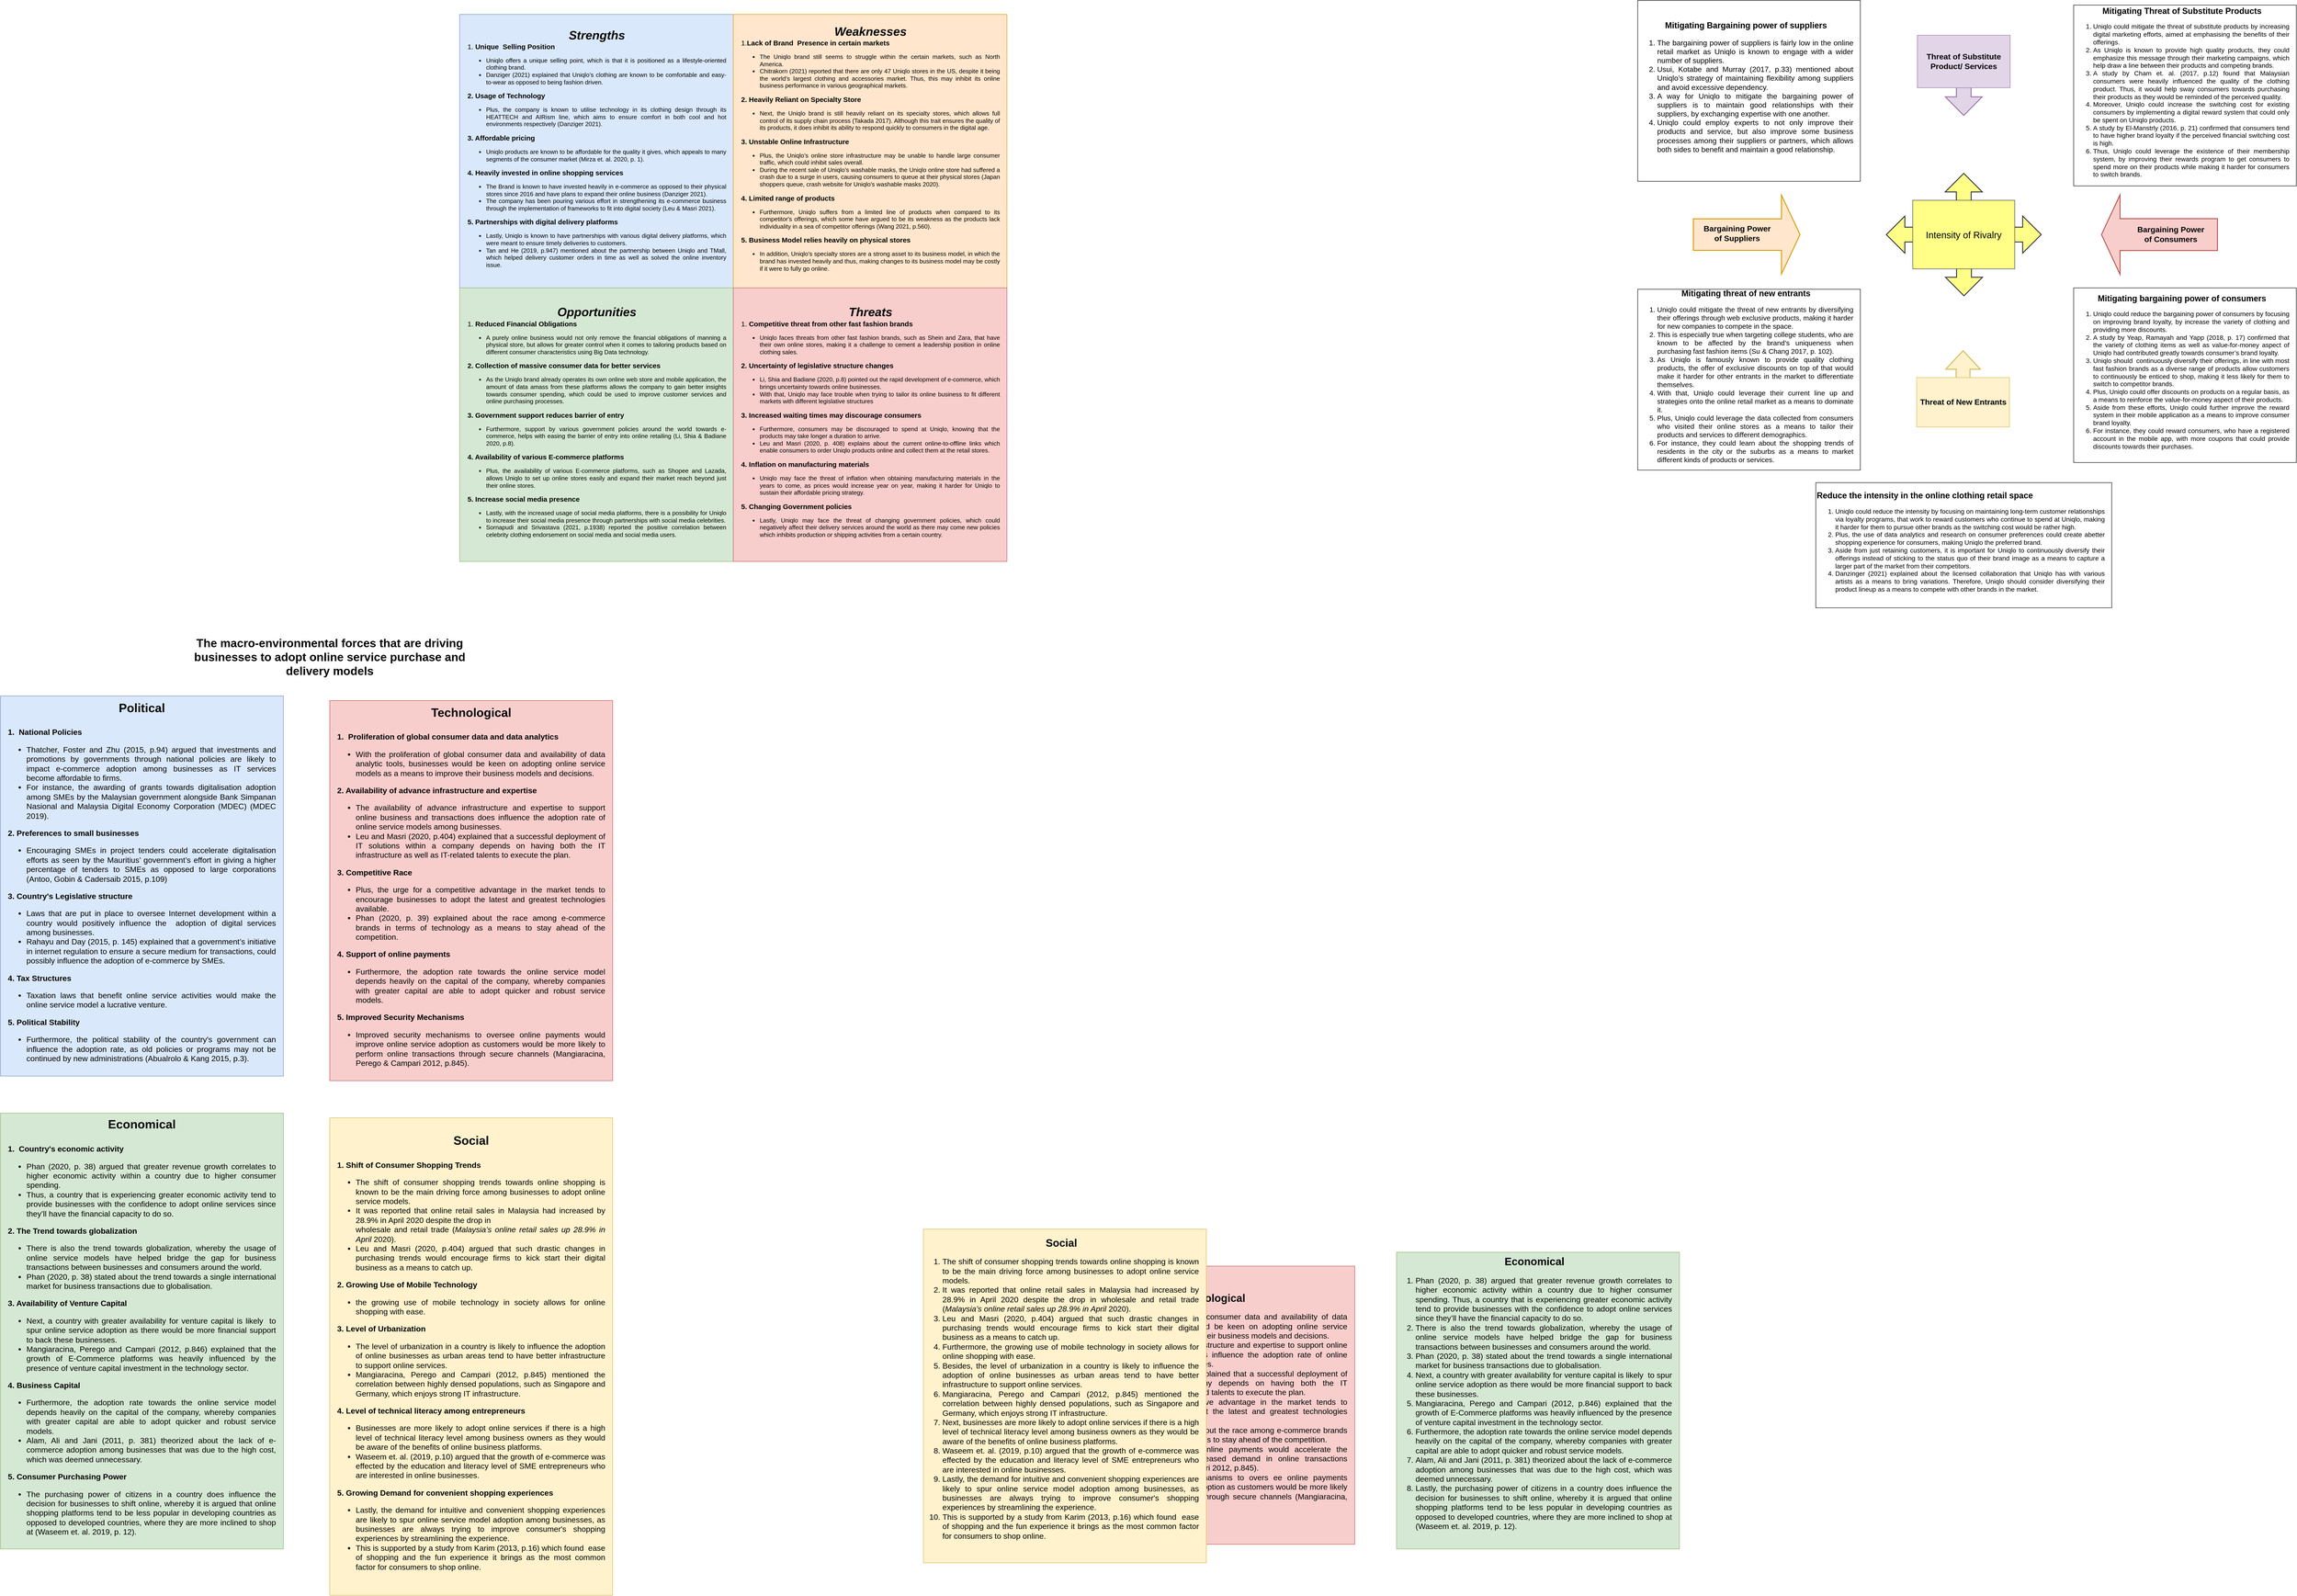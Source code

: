 <mxfile version="15.4.3" type="github">
  <diagram id="UJVtRwwvK5uKVyhLd9jK" name="Page-1">
    <mxGraphModel dx="6718" dy="2596" grid="1" gridSize="10" guides="1" tooltips="1" connect="1" arrows="1" fold="1" page="1" pageScale="1" pageWidth="1169" pageHeight="827" math="0" shadow="0">
      <root>
        <mxCell id="0" />
        <mxCell id="1" parent="0" />
        <mxCell id="DPGvxR9k1o3TNHnTCT3K-7" value="&lt;font style=&quot;font-size: 25px&quot;&gt;&lt;b&gt;&lt;font style=&quot;font-size: 25px&quot;&gt;The macro-environmental forces that are driving businesses to adopt online service purchase and delivery models&lt;/font&gt;&lt;/b&gt;&lt;/font&gt;" style="text;html=1;strokeColor=none;fillColor=none;align=center;verticalAlign=middle;whiteSpace=wrap;rounded=0;" parent="1" vertex="1">
          <mxGeometry x="-1910" y="1730" width="620" height="150" as="geometry" />
        </mxCell>
        <mxCell id="IZx-ZiuW3YyfbtK3Tfff-4" value="&lt;div style=&quot;font-size: 23px&quot; align=&quot;center&quot;&gt;&lt;font style=&quot;font-size: 23px&quot;&gt;&lt;b&gt;&lt;font style=&quot;font-size: 23px&quot;&gt;Technological&lt;/font&gt;&lt;/b&gt;&lt;br&gt;&lt;/font&gt;&lt;/div&gt;&lt;div style=&quot;font-size: 17px&quot; align=&quot;justify&quot;&gt;&lt;ol&gt;&lt;li&gt;With the proliferation of global consumer data and availability of data analytic tools, businesses would be keen on adopting online service models as a means to improve their business models and decisions. &lt;/li&gt;&lt;li&gt;The availability of advance infrastructure and expertise to support online business and transactions does influence the adoption rate of online service models among businesses. &lt;/li&gt;&lt;li&gt;Leu and Masri (2020, p.404) explained that a successful deployment of IT solutions within a company depends on having both the IT infrastructure as well as IT-related talents to execute the plan.&lt;/li&gt;&lt;li&gt;Plus, the urge for a competitive advantage in the market tends to encourage businesses to adopt the latest and greatest technologies available. &lt;/li&gt;&lt;li&gt;Phan (2020, p. 39) explained about the race among e-commerce brands in terms of technology as a means to stay ahead of the competition.&lt;/li&gt;&lt;li&gt;Furthermore, the support of online payments would accelerate the adoption rate due to an increased demand in online transactions (Mangiaracina, Perego &amp;amp; Campari 2012, p.845).&lt;/li&gt;&lt;li&gt;Moreover, better security mechanisms to overs ee online payments would improve online service adoption as customers would be more likely to perform online transactions through secure channels (Mangiaracina, Perego &amp;amp; Campari 2012, p.845).&lt;br&gt;&lt;/li&gt;&lt;/ol&gt;&lt;/div&gt;" style="rounded=0;whiteSpace=wrap;html=1;align=center;fillColor=#f8cecc;strokeColor=#b85450;spacingRight=15;" parent="1" vertex="1">
          <mxGeometry y="3120" width="610" height="600" as="geometry" />
        </mxCell>
        <mxCell id="IZx-ZiuW3YyfbtK3Tfff-5" value="&lt;div align=&quot;center&quot;&gt;&lt;b style=&quot;font-size: 23px&quot;&gt;&lt;font style=&quot;font-size: 23px&quot;&gt;Economical&lt;br&gt;&lt;/font&gt;&lt;/b&gt;&lt;/div&gt;&lt;div style=&quot;font-size: 17px&quot; align=&quot;justify&quot;&gt;&lt;ol&gt;&lt;li&gt;&lt;font style=&quot;font-size: 17px&quot;&gt;&lt;span&gt;Phan (2020, p. 38) argued that greater revenue growth correlates to higher economic activity within a country due to higher consumer spending. Thus, a country that is experiencing greater economic activity tend to provide businesses with the confidence to adopt online services since they’ll have the financial capacity to do so.&amp;nbsp; &lt;br&gt;&lt;/span&gt;&lt;/font&gt;&lt;/li&gt;&lt;li&gt;&lt;font style=&quot;font-size: 17px&quot;&gt;&lt;span&gt;There is also the trend towards globalization, whereby the usage of online service models have helped bridge the gap for business transactions between businesses and consumers around the world.&amp;nbsp;&lt;/span&gt;&lt;/font&gt;&lt;/li&gt;&lt;li&gt;&lt;font style=&quot;font-size: 17px&quot;&gt;&lt;span&gt;&lt;font style=&quot;font-size: 17px&quot;&gt;Phan (2020, p. 38) stated about the trend towards a single international market for business transactions due to globalisation.&amp;nbsp;&lt;/font&gt;&lt;/span&gt;&lt;/font&gt;&lt;/li&gt;&lt;li&gt;&lt;font style=&quot;font-size: 17px&quot;&gt;&lt;span&gt;&lt;font style=&quot;font-size: 17px&quot;&gt;Next, a country with greater availability for venture capital is likely&amp;nbsp; to spur online service adoption as there would be more financial support to back these businesses. &lt;br&gt;&lt;/font&gt;&lt;/span&gt;&lt;/font&gt;&lt;/li&gt;&lt;li&gt;&lt;font style=&quot;font-size: 17px&quot;&gt;&lt;span&gt;&lt;font style=&quot;font-size: 17px&quot;&gt;Mangiaracina, Perego and Campari (2012, p.846) explained that the growth of E-Commerce platforms was heavily influenced by the presence of venture capital investment in the technology sector.&lt;/font&gt;&lt;/span&gt;&lt;/font&gt;&lt;/li&gt;&lt;li&gt;&lt;font style=&quot;font-size: 17px&quot;&gt;&lt;span&gt;&lt;font style=&quot;font-size: 17px&quot;&gt;Furthermore, the adoption rate towards the online service model depends heavily on the capital of the company, whereby companies with greater capital are able to adopt quicker and robust service models.&lt;/font&gt;&lt;/span&gt;&lt;/font&gt;&lt;/li&gt;&lt;li&gt;&lt;font style=&quot;font-size: 17px&quot;&gt;&lt;span&gt;&lt;font style=&quot;font-size: 17px&quot;&gt;Alam, Ali and Jani (2011, p. 381) theorized about the lack of e-commerce adoption among businesses that was due to the high cost, which was deemed unnecessary.&lt;/font&gt;&lt;/span&gt;&lt;/font&gt;&lt;/li&gt;&lt;li&gt;&lt;font style=&quot;font-size: 17px&quot;&gt;&lt;span&gt;&lt;font style=&quot;font-size: 17px&quot;&gt;Lastly, the purchasing power of citizens in a country does influence the decision for businesses to shift online, whereby it is argued that online shopping platforms tend to be less popular in developing countries as opposed to developed countries, where they are more inclined to shop at (Waseem et. al. 2019, p. 12).&lt;br&gt;&lt;/font&gt;&lt;/span&gt;&lt;/font&gt;&lt;/li&gt;&lt;/ol&gt;&lt;/div&gt;&lt;div align=&quot;justify&quot;&gt;&lt;br&gt;&lt;/div&gt;" style="rounded=0;whiteSpace=wrap;html=1;align=center;fillColor=#d5e8d4;strokeColor=#82b366;spacingRight=15;" parent="1" vertex="1">
          <mxGeometry x="700" y="3090" width="610" height="640" as="geometry" />
        </mxCell>
        <mxCell id="IZx-ZiuW3YyfbtK3Tfff-7" value="&lt;div align=&quot;center&quot;&gt;&lt;b style=&quot;font-size: 23px&quot;&gt;&lt;font style=&quot;font-size: 23px&quot;&gt;Social &lt;br&gt;&lt;/font&gt;&lt;/b&gt;&lt;/div&gt;&lt;div style=&quot;font-size: 17px&quot; align=&quot;justify&quot;&gt;&lt;ol&gt;&lt;li&gt;The shift of consumer shopping trends towards online shopping is known to be the main driving force among businesses to adopt online service models. &lt;/li&gt;&lt;li&gt;It was reported that online retail sales in Malaysia had increased by 28.9% in April 2020 despite the drop in wholesale and retail trade (&lt;i&gt;Malaysia’s online retail sales up 28.9% in April&lt;/i&gt; 2020). &lt;/li&gt;&lt;li&gt;Leu and Masri (2020, p.404) argued that such drastic changes in purchasing trends would encourage firms to kick start their digital business as a means to catch up. &lt;/li&gt;&lt;li&gt;Furthermore, the growing use of mobile technology in society allows for online shopping with ease.&lt;/li&gt;&lt;li&gt;Besides, the level of urbanization in a country is likely to influence the adoption of online businesses as urban areas tend to have better infrastructure to support online services.&lt;/li&gt;&lt;li&gt;Mangiaracina, Perego and Campari (2012, p.845) mentioned the correlation between highly densed populations, such as Singapore and Germany, which enjoys strong IT infrastructure.&lt;/li&gt;&lt;li&gt;Next, businesses are more likely to adopt online services if there is a high level of technical literacy level among business owners as they would be aware of the benefits of online business platforms.&lt;/li&gt;&lt;li&gt;Waseem et. al. (2019, p.10) argued that the growth of e-commerce was effected by the education and literacy level of SME entrepreneurs who are interested in online businesses.&lt;/li&gt;&lt;li&gt;Lastly, the demand for intuitive and convenient shopping experiences are likely to spur online service model adoption among businesses, as businesses are always trying to improve consumer&#39;s shopping experiences by streamlining the experience.&lt;/li&gt;&lt;li&gt;This is supported by a study from Karim (2013, p.16) which found&amp;nbsp; ease of shopping and the fun experience it brings as the most common factor for consumers to shop online.&lt;br&gt;&lt;/li&gt;&lt;/ol&gt;&lt;/div&gt;&lt;div align=&quot;justify&quot;&gt;&lt;br&gt;&lt;/div&gt;" style="rounded=0;whiteSpace=wrap;html=1;align=center;fillColor=#fff2cc;strokeColor=#d6b656;verticalAlign=middle;spacingRight=15;" parent="1" vertex="1">
          <mxGeometry x="-320" y="3040" width="610" height="720" as="geometry" />
        </mxCell>
        <mxCell id="IZx-ZiuW3YyfbtK3Tfff-57" value="&lt;div align=&quot;center&quot;&gt;&lt;font style=&quot;font-size: 12px&quot;&gt;&lt;b style=&quot;font-size: 18px&quot;&gt;&lt;font style=&quot;font-size: 18px&quot;&gt;Mitigating threat of new entrants&lt;br&gt;&lt;/font&gt;&lt;/b&gt;&lt;/font&gt;&lt;/div&gt;&lt;div style=&quot;font-size: 15px&quot; align=&quot;justify&quot;&gt;&lt;ol&gt;&lt;li&gt;&lt;font style=&quot;font-size: 15px&quot;&gt;&lt;span&gt;Uniqlo could mitigate the threat of new entrants by diversifying their offerings through web exclusive products, making it harder for new companies to compete in the space. &lt;br&gt;&lt;/span&gt;&lt;/font&gt;&lt;/li&gt;&lt;li&gt;&lt;font style=&quot;font-size: 15px&quot;&gt;&lt;span&gt;This is especially true when targeting college students, who are known to be affected by the brand’s uniqueness when purchasing fast fashion items (Su &amp;amp; Chang 2017, p. 102). &lt;br&gt;&lt;/span&gt;&lt;/font&gt;&lt;/li&gt;&lt;li&gt;&lt;font style=&quot;font-size: 15px&quot;&gt;&lt;span&gt;As Uniqlo is famously known to provide quality clothing products, the offer of exclusive discounts on top of that would make it harder for other entrants in the market to differentiate themselves. &lt;br&gt;&lt;/span&gt;&lt;/font&gt;&lt;/li&gt;&lt;li&gt;&lt;font style=&quot;font-size: 15px&quot;&gt;&lt;span&gt;With that, Uniqlo could leverage their current line up and strategies onto the online retail market as a means to dominate it. &lt;br&gt;&lt;/span&gt;&lt;/font&gt;&lt;/li&gt;&lt;li&gt;&lt;font style=&quot;font-size: 15px&quot;&gt;&lt;span&gt;Plus, Uniqlo could leverage the data collected from consumers who visited their online stores as a means to tailor their products and services to different demographics. &lt;br&gt;&lt;/span&gt;&lt;/font&gt;&lt;/li&gt;&lt;li&gt;&lt;font style=&quot;font-size: 15px&quot;&gt;&lt;span&gt;For instance, they could learn about the shopping trends of residents in the city or the suburbs as a means to market different kinds of products or services. &lt;br&gt;&lt;/span&gt;&lt;/font&gt;&lt;/li&gt;&lt;/ol&gt;&lt;/div&gt;" style="rounded=0;whiteSpace=wrap;html=1;align=left;spacingRight=15;" parent="1" vertex="1">
          <mxGeometry x="1220" y="1012.94" width="480" height="390" as="geometry" />
        </mxCell>
        <mxCell id="IZx-ZiuW3YyfbtK3Tfff-60" value="&lt;div&gt;&lt;div style=&quot;font-size: 18px&quot; align=&quot;center&quot;&gt;&lt;font style=&quot;font-size: 18px&quot;&gt;&lt;b&gt;&lt;font style=&quot;font-size: 18px&quot;&gt;Mitigating Bargaining power of suppliers&lt;/font&gt;&lt;/b&gt;&lt;br&gt;&lt;/font&gt;&lt;/div&gt;&lt;div style=&quot;font-size: 16px&quot; align=&quot;justify&quot;&gt;&lt;ol&gt;&lt;li&gt;&lt;font style=&quot;font-size: 16px&quot;&gt;The bargaining power of suppliers is fairly low in the online retail market as Uniqlo is known to engage with a wider number of suppliers. &lt;/font&gt;&lt;/li&gt;&lt;li&gt;&lt;font style=&quot;font-size: 16px&quot;&gt;Usui, Kotabe and Murray (2017, p.33) mentioned about Uniqlo’s strategy of maintaining flexibility among suppliers and avoid excessive dependency. &lt;/font&gt;&lt;/li&gt;&lt;li&gt;&lt;font style=&quot;font-size: 16px&quot;&gt;A way for Uniqlo to mitigate the bargaining power of suppliers is to maintain good relationships with their suppliers, by exchanging expertise with one another. &lt;/font&gt;&lt;/li&gt;&lt;li&gt;&lt;font style=&quot;font-size: 16px&quot;&gt;Uniqlo could employ experts to not only improve their products and service, but also improve some business processes among their suppliers or partners, which allows both sides to benefit and maintain a good relationship.&lt;/font&gt;&lt;/li&gt;&lt;/ol&gt;&lt;/div&gt;&lt;/div&gt;" style="rounded=0;whiteSpace=wrap;html=1;align=left;spacingRight=15;" parent="1" vertex="1">
          <mxGeometry x="1220" y="390" width="480" height="390" as="geometry" />
        </mxCell>
        <mxCell id="IZx-ZiuW3YyfbtK3Tfff-62" value="&lt;div align=&quot;center&quot;&gt;&lt;font style=&quot;font-size: 12px&quot; size=&quot;1&quot;&gt;&lt;b style=&quot;font-size: 18px&quot;&gt;Mitigating Threat of Substitute Products&lt;/b&gt;&lt;/font&gt;&lt;/div&gt;&lt;div style=&quot;font-size: 14px&quot; align=&quot;justify&quot;&gt;&lt;ol&gt;&lt;li&gt;&lt;font style=&quot;font-size: 14px&quot;&gt;Uniqlo could mitigate the threat of substitute products by increasing digital marketing efforts, aimed at emphasising the benefits of their offerings. &lt;br&gt;&lt;/font&gt;&lt;/li&gt;&lt;li&gt;&lt;font style=&quot;font-size: 14px&quot;&gt;As Uniqlo is known to provide high quality products, they could emphasize this message through their marketing campaigns, which help draw a line between their products and competing brands. &lt;br&gt;&lt;/font&gt;&lt;/li&gt;&lt;li&gt;&lt;font style=&quot;font-size: 14px&quot;&gt;A study by Cham et. al. (2017, p.12) found that Malaysian consumers were heavily influenced the quality of the clothing product. Thus, it would help sway consumers towards purchasing their products as they would be reminded of the perceived quality. &lt;br&gt;&lt;/font&gt;&lt;/li&gt;&lt;li&gt;&lt;font style=&quot;font-size: 14px&quot;&gt;Moreover, Uniqlo could increase the switching cost for existing consumers by implementing a digital reward system that could only be spent on Uniqlo products. &lt;br&gt;&lt;/font&gt;&lt;/li&gt;&lt;li&gt;&lt;font style=&quot;font-size: 14px&quot;&gt;A study by El-Manstrly (2016, p. 21) confirmed that consumers tend to have higher brand loyalty if the perceived financial switching cost is high. &lt;br&gt;&lt;/font&gt;&lt;/li&gt;&lt;li&gt;&lt;font style=&quot;font-size: 14px&quot;&gt;Thus, Uniqlo could leverage the existence of their membership system, by improving their rewards program to get consumers to spend more on their products while making it harder for consumers to switch brands.&lt;/font&gt;&lt;/li&gt;&lt;/ol&gt;&lt;/div&gt;" style="rounded=0;whiteSpace=wrap;html=1;align=left;spacingRight=15;" parent="1" vertex="1">
          <mxGeometry x="2160" y="400" width="480" height="390" as="geometry" />
        </mxCell>
        <mxCell id="IZx-ZiuW3YyfbtK3Tfff-64" value="&lt;div align=&quot;center&quot;&gt;&lt;font style=&quot;font-size: 12px&quot; size=&quot;1&quot;&gt;&lt;b&gt;&lt;font style=&quot;font-size: 18px&quot;&gt;Mitigating bargaining power of consumers&lt;/font&gt;&lt;font style=&quot;font-size: 12px&quot;&gt;&lt;br&gt;&lt;/font&gt;&lt;/b&gt;&lt;b&gt;&lt;/b&gt;&lt;/font&gt;&lt;font style=&quot;font-size: 12px&quot;&gt;&lt;/font&gt;&lt;/div&gt;&lt;div align=&quot;left&quot;&gt;&lt;div style=&quot;font-size: 14px&quot; align=&quot;justify&quot;&gt;&lt;ol&gt;&lt;li&gt;&lt;font style=&quot;font-size: 14px&quot;&gt;Uniqlo could reduce the bargaining power of consumers by focusing on improving brand loyalty, by increase the variety of clothing and providing more discounts. &lt;br&gt;&lt;/font&gt;&lt;/li&gt;&lt;li&gt;&lt;font style=&quot;font-size: 14px&quot;&gt;A study by Yeap, Ramayah and Yapp (2018, p. 17) confirmed that the variety of clothing items as well as value-for-money aspect of Uniqlo had contributed greatly towards consumer’s brand loyalty.&lt;br&gt;&lt;/font&gt;&lt;/li&gt;&lt;li&gt;&lt;font style=&quot;font-size: 14px&quot;&gt;Uniqlo should&amp;nbsp; continuously diversify their offerings, in line with most fast fashion brands as a diverse range of products allow customers to continuously be enticed to shop, making it less likely for them to switch to competitor brands. &lt;br&gt;&lt;/font&gt;&lt;/li&gt;&lt;li&gt;&lt;font style=&quot;font-size: 14px&quot;&gt;Plus, Uniqlo could offer discounts on products on a regular basis, as a means to reinforce the value-for-money aspect of their products. &lt;br&gt;&lt;/font&gt;&lt;/li&gt;&lt;li&gt;&lt;font style=&quot;font-size: 14px&quot;&gt;Aside from these efforts, Uniqlo could further improve the reward system in their mobile application as a means to improve consumer brand loyalty. &lt;br&gt;&lt;/font&gt;&lt;/li&gt;&lt;li&gt;&lt;font style=&quot;font-size: 14px&quot;&gt;For instance, they could reward consumers, who have a registered account in the mobile app, with more coupons that could provide discounts towards their purchases.&lt;/font&gt;&lt;/li&gt;&lt;/ol&gt;&lt;/div&gt;&lt;/div&gt;" style="rounded=0;whiteSpace=wrap;html=1;align=left;spacingRight=15;" parent="1" vertex="1">
          <mxGeometry x="2160" y="1010" width="480" height="376.69" as="geometry" />
        </mxCell>
        <mxCell id="IZx-ZiuW3YyfbtK3Tfff-70" value="" style="group" parent="1" vertex="1" connectable="0">
          <mxGeometry x="1823" y="465" width="200" height="170" as="geometry" />
        </mxCell>
        <mxCell id="IZx-ZiuW3YyfbtK3Tfff-39" value="" style="verticalLabelPosition=bottom;verticalAlign=top;html=1;strokeWidth=2;shape=mxgraph.arrows2.arrow;dy=0.6;dx=40;notch=0;rotation=90;fillColor=#e1d5e7;strokeColor=#9673a6;" parent="IZx-ZiuW3YyfbtK3Tfff-70" vertex="1">
          <mxGeometry x="68.75" y="102" width="62.5" height="79.333" as="geometry" />
        </mxCell>
        <mxCell id="IZx-ZiuW3YyfbtK3Tfff-40" value="&lt;b&gt;&lt;font style=&quot;font-size: 17px&quot;&gt;Threat of Substitute Product/ Services&lt;/font&gt;&lt;/b&gt;" style="rounded=0;whiteSpace=wrap;html=1;fillColor=#e1d5e7;strokeColor=#9673a6;" parent="IZx-ZiuW3YyfbtK3Tfff-70" vertex="1">
          <mxGeometry width="200" height="113.333" as="geometry" />
        </mxCell>
        <mxCell id="IZx-ZiuW3YyfbtK3Tfff-71" value="" style="group;rotation=-180;" parent="1" vertex="1" connectable="0">
          <mxGeometry x="1811.5" y="1130" width="223" height="180" as="geometry" />
        </mxCell>
        <mxCell id="h1P-b4SptlQCspGK-LaU-5" value="" style="group" parent="IZx-ZiuW3YyfbtK3Tfff-71" vertex="1" connectable="0">
          <mxGeometry x="10" y="20" width="200" height="160" as="geometry" />
        </mxCell>
        <mxCell id="IZx-ZiuW3YyfbtK3Tfff-72" value="" style="verticalLabelPosition=bottom;verticalAlign=top;html=1;strokeWidth=2;shape=mxgraph.arrows2.arrow;dy=0.6;dx=40;notch=0;rotation=-90;fillColor=#fff2cc;strokeColor=#d6b656;" parent="h1P-b4SptlQCspGK-LaU-5" vertex="1">
          <mxGeometry x="68.75" y="-10.667" width="62.5" height="74.667" as="geometry" />
        </mxCell>
        <mxCell id="IZx-ZiuW3YyfbtK3Tfff-73" value="&lt;b&gt;&lt;font style=&quot;font-size: 17px&quot;&gt;Threat of New Entrants&lt;/font&gt;&lt;/b&gt;" style="rounded=0;whiteSpace=wrap;html=1;rotation=0;fillColor=#fff2cc;strokeColor=#d6b656;" parent="h1P-b4SptlQCspGK-LaU-5" vertex="1">
          <mxGeometry y="53.333" width="200" height="106.667" as="geometry" />
        </mxCell>
        <mxCell id="IZx-ZiuW3YyfbtK3Tfff-77" value="" style="group" parent="1" vertex="1" connectable="0">
          <mxGeometry x="1756" y="763" width="334" height="264" as="geometry" />
        </mxCell>
        <mxCell id="IZx-ZiuW3YyfbtK3Tfff-67" value="" style="verticalLabelPosition=bottom;verticalAlign=top;html=1;strokeWidth=2;shape=mxgraph.arrows2.arrow;dy=0.6;dx=40;notch=0;rotation=-180;fillColor=#ffff88;strokeColor=#36393d;" parent="IZx-ZiuW3YyfbtK3Tfff-77" vertex="1">
          <mxGeometry y="92" width="104" height="80" as="geometry" />
        </mxCell>
        <mxCell id="IZx-ZiuW3YyfbtK3Tfff-66" value="" style="verticalLabelPosition=bottom;verticalAlign=top;html=1;strokeWidth=2;shape=mxgraph.arrows2.arrow;dy=0.6;dx=40;notch=0;rotation=-90;fillColor=#ffff88;strokeColor=#36393d;" parent="IZx-ZiuW3YyfbtK3Tfff-77" vertex="1">
          <mxGeometry x="115" y="12" width="104" height="80" as="geometry" />
        </mxCell>
        <mxCell id="IZx-ZiuW3YyfbtK3Tfff-65" value="" style="verticalLabelPosition=bottom;verticalAlign=top;html=1;strokeWidth=2;shape=mxgraph.arrows2.arrow;dy=0.6;dx=40;notch=0;rotation=0;fillColor=#ffff88;strokeColor=#36393d;" parent="IZx-ZiuW3YyfbtK3Tfff-77" vertex="1">
          <mxGeometry x="230" y="92" width="104" height="80" as="geometry" />
        </mxCell>
        <mxCell id="IZx-ZiuW3YyfbtK3Tfff-58" value="" style="verticalLabelPosition=bottom;verticalAlign=top;html=1;strokeWidth=2;shape=mxgraph.arrows2.arrow;dy=0.6;dx=40;notch=0;rotation=90;fillColor=#ffff88;strokeColor=#36393d;" parent="IZx-ZiuW3YyfbtK3Tfff-77" vertex="1">
          <mxGeometry x="115.5" y="172" width="104" height="80" as="geometry" />
        </mxCell>
        <mxCell id="IZx-ZiuW3YyfbtK3Tfff-38" value="&lt;font style=&quot;font-size: 20px&quot;&gt;Intensity of Rivalry&lt;/font&gt;" style="rounded=0;whiteSpace=wrap;html=1;fillColor=#ffff88;strokeColor=#36393d;" parent="IZx-ZiuW3YyfbtK3Tfff-77" vertex="1">
          <mxGeometry x="57" y="58" width="220" height="148" as="geometry" />
        </mxCell>
        <mxCell id="IZx-ZiuW3YyfbtK3Tfff-80" value="" style="group;" parent="1" vertex="1" connectable="0">
          <mxGeometry x="1340" y="810" width="240" height="170.62" as="geometry" />
        </mxCell>
        <mxCell id="IZx-ZiuW3YyfbtK3Tfff-37" value="" style="verticalLabelPosition=bottom;verticalAlign=top;html=1;strokeWidth=2;shape=mxgraph.arrows2.arrow;dy=0.6;dx=40;notch=0;fillColor=#ffe6cc;strokeColor=#d79b00;" parent="IZx-ZiuW3YyfbtK3Tfff-80" vertex="1">
          <mxGeometry width="230" height="170" as="geometry" />
        </mxCell>
        <mxCell id="IZx-ZiuW3YyfbtK3Tfff-46" value="&lt;b&gt;&lt;font style=&quot;font-size: 17px&quot;&gt;Bargaining Power of Suppliers&lt;/font&gt;&lt;/b&gt;" style="text;html=1;strokeColor=none;fillColor=none;align=center;verticalAlign=middle;whiteSpace=wrap;rounded=0;" parent="IZx-ZiuW3YyfbtK3Tfff-80" vertex="1">
          <mxGeometry x="19.17" y="69.55" width="150.83" height="27.14" as="geometry" />
        </mxCell>
        <mxCell id="IZx-ZiuW3YyfbtK3Tfff-90" value="&lt;font style=&quot;font-size: 12px&quot;&gt;&lt;font size=&quot;1&quot;&gt;&lt;b style=&quot;font-size: 18px&quot;&gt;Reduce the intensity in the online clothing retail space&lt;/b&gt;&lt;/font&gt;&lt;/font&gt;&lt;br&gt;&lt;div style=&quot;font-size: 14px&quot; align=&quot;justify&quot;&gt;&lt;ol&gt;&lt;li&gt;&lt;font style=&quot;font-size: 14px&quot;&gt;&lt;span&gt;Uniqlo could reduce the intensity by focusing on maintaining long-term customer relationships via loyalty programs, that work to reward customers who continue to spend at Uniqlo, making it harder for them to pursue other brands as the switching cost would be rather high. &lt;br&gt;&lt;/span&gt;&lt;/font&gt;&lt;/li&gt;&lt;li&gt;&lt;font style=&quot;font-size: 14px&quot;&gt;&lt;span&gt;Plus, the use of data analytics and research on consumer preferences could create abetter shopping experience for consumers, making Uniqlo the preferred brand.&lt;/span&gt;&lt;/font&gt;&lt;/li&gt;&lt;li&gt;&lt;font style=&quot;font-size: 14px&quot;&gt;&lt;span&gt;Aside from just retaining customers, it is important for Uniqlo to continuously diversify their offerings instead of sticking to the status quo of their brand image as a means to capture a larger part of the market from their competitors. &lt;br&gt;&lt;/span&gt;&lt;/font&gt;&lt;/li&gt;&lt;li&gt;&lt;font style=&quot;font-size: 14px&quot;&gt;&lt;span&gt;Danzinger (2021) explained about the licensed collaboration that Uniqlo has with various artists as a means to bring variations. Therefore, Uniqlo should consider diversifying their product lineup as a means to compete with other brands in the market.&lt;/span&gt;&lt;/font&gt;&lt;/li&gt;&lt;/ol&gt;&lt;/div&gt;" style="rounded=0;whiteSpace=wrap;html=1;align=left;spacingRight=15;" parent="1" vertex="1">
          <mxGeometry x="1604" y="1430" width="638" height="270" as="geometry" />
        </mxCell>
        <mxCell id="h1P-b4SptlQCspGK-LaU-4" value="" style="group" parent="1" vertex="1" connectable="0">
          <mxGeometry x="2220.002" y="809.062" width="250" height="171.88" as="geometry" />
        </mxCell>
        <mxCell id="IZx-ZiuW3YyfbtK3Tfff-82" value="" style="verticalLabelPosition=bottom;verticalAlign=top;html=1;strokeWidth=2;shape=mxgraph.arrows2.arrow;dy=0.6;dx=40;notch=0;rotation=-180;fillColor=#f8cecc;strokeColor=#b85450;" parent="h1P-b4SptlQCspGK-LaU-4" vertex="1">
          <mxGeometry width="250" height="171.88" as="geometry" />
        </mxCell>
        <mxCell id="IZx-ZiuW3YyfbtK3Tfff-83" value="&lt;b&gt;&lt;font style=&quot;font-size: 17px&quot;&gt;Bargaining Power of Consumers&lt;/font&gt;&lt;/b&gt;" style="text;html=1;strokeColor=none;fillColor=none;align=center;verticalAlign=middle;whiteSpace=wrap;rounded=0;rotation=0;" parent="h1P-b4SptlQCspGK-LaU-4" vertex="1">
          <mxGeometry x="70" y="71.56" width="159.17" height="28.06" as="geometry" />
        </mxCell>
        <mxCell id="RI5SfNiTsbT4uMfKhP2q-5" value="&lt;div style=&quot;font-size: 17px&quot;&gt;&lt;font style=&quot;font-size: 23px&quot; size=&quot;1&quot;&gt;&lt;b style=&quot;font-size: 26px&quot;&gt;Social&lt;/b&gt;&lt;/font&gt;&lt;/div&gt;&lt;div style=&quot;font-size: 17px&quot;&gt;&lt;font style=&quot;font-size: 23px&quot;&gt;&lt;b&gt;&lt;br&gt;&lt;/b&gt;&lt;/font&gt;&lt;div align=&quot;justify&quot;&gt;&lt;b&gt;1. Shift of Consumer Shopping Trends&lt;/b&gt;&lt;/div&gt;&lt;div align=&quot;justify&quot;&gt;&lt;ul&gt;&lt;li&gt;The shift of consumer shopping trends towards online shopping is known to be the main driving force among businesses to adopt online service models. &lt;/li&gt;&lt;li&gt;It was reported that online retail sales in Malaysia had increased by 28.9% in April 2020 despite the drop in &lt;br&gt;wholesale and retail trade (&lt;i&gt;Malaysia’s online retail sales up 28.9% in April&lt;/i&gt; 2020). &lt;/li&gt;&lt;li&gt;Leu and Masri (2020, p.404) argued that such drastic changes in purchasing trends would encourage firms to kick start their digital business as a means to catch up. &lt;/li&gt;&lt;/ul&gt;&lt;/div&gt;&lt;div align=&quot;justify&quot;&gt;&lt;b&gt;2. Growing Use of Mobile Technology&lt;/b&gt;&lt;/div&gt;&lt;div align=&quot;justify&quot;&gt;&lt;ul&gt;&lt;li&gt; the growing use of mobile technology in society allows for online shopping with ease.&lt;/li&gt;&lt;/ul&gt;&lt;/div&gt;&lt;div align=&quot;justify&quot;&gt;&lt;b&gt;3. Level of Urbanization&lt;/b&gt;&lt;/div&gt;&lt;div align=&quot;justify&quot;&gt;&lt;ul&gt;&lt;li&gt; The level of urbanization in a country is likely to influence the adoption of online businesses as urban areas tend to have better infrastructure to support online services.&lt;/li&gt;&lt;li&gt;Mangiaracina, Perego and Campari (2012, p.845) mentioned the correlation between highly densed populations, such as Singapore and Germany, which enjoys strong IT infrastructure.&lt;/li&gt;&lt;/ul&gt;&lt;/div&gt;&lt;div align=&quot;justify&quot;&gt;&lt;b&gt;4. Level of technical literacy among entrepreneurs&lt;/b&gt;&lt;/div&gt;&lt;div align=&quot;justify&quot;&gt;&lt;ul&gt;&lt;li&gt; Businesses are more likely to adopt online services if there is a high level of technical literacy level among business owners as they would be aware of the benefits of online business platforms.&lt;/li&gt;&lt;li&gt;Waseem et. al. (2019, p.10) argued that the growth of e-commerce was effected by the education and literacy level of SME entrepreneurs who are interested in online businesses.&lt;/li&gt;&lt;/ul&gt;&lt;/div&gt;&lt;div align=&quot;justify&quot;&gt;&lt;b&gt;5. Growing Demand for convenient shopping experiences&lt;/b&gt;&lt;/div&gt;&lt;div align=&quot;justify&quot;&gt;&lt;ul&gt;&lt;li&gt;Lastly, the demand for intuitive and convenient shopping experiences are likely to spur online service model adoption among businesses, as businesses are always trying to improve consumer&#39;s shopping experiences by streamlining the experience.&lt;/li&gt;&lt;li&gt;This is supported by a study from Karim (2013, p.16) which found&amp;nbsp; ease of shopping and the fun experience it brings as the most common factor for consumers to shop online.&lt;/li&gt;&lt;/ul&gt;&lt;/div&gt;&lt;/div&gt;" style="rounded=0;whiteSpace=wrap;html=1;align=center;fillColor=#fff2cc;strokeColor=#d6b656;spacingRight=15;shadow=0;sketch=0;glass=0;spacingLeft=15;" vertex="1" parent="1">
          <mxGeometry x="-1600" y="2800" width="610" height="1030" as="geometry" />
        </mxCell>
        <mxCell id="RI5SfNiTsbT4uMfKhP2q-6" value="&lt;div style=&quot;font-size: 17px&quot;&gt;&lt;font style=&quot;font-size: 23px&quot; size=&quot;1&quot;&gt;&lt;b style=&quot;font-size: 26px&quot;&gt;Political&lt;/b&gt;&lt;/font&gt;&lt;/div&gt;&lt;div style=&quot;font-size: 17px&quot;&gt;&lt;font style=&quot;font-size: 23px&quot;&gt;&lt;b&gt;&lt;br&gt;&lt;/b&gt;&lt;/font&gt;&lt;div align=&quot;justify&quot;&gt;&lt;b&gt;1.&amp;nbsp;&lt;/b&gt;&lt;font style=&quot;font-size: 17px&quot;&gt; &lt;b&gt;National Policies&lt;/b&gt;&lt;/font&gt;&lt;/div&gt;&lt;div align=&quot;justify&quot;&gt;&lt;ul&gt;&lt;li&gt;&lt;font style=&quot;font-size: 17px&quot;&gt;&lt;font style=&quot;font-size: 17px&quot;&gt;Thatcher, Foster and Zhu (2015, p.94) argued that investments and promotions by governments through national policies are likely to impact e-commerce adoption among businesses as IT services become affordable to firms. &lt;/font&gt;&lt;/font&gt;&lt;/li&gt;&lt;li&gt;&lt;font style=&quot;font-size: 17px&quot;&gt;&lt;font style=&quot;font-size: 17px&quot;&gt;&lt;font style=&quot;font-size: 17px&quot;&gt;For instance, the awarding of grants towards digitalisation adoption among SMEs by the Malaysian government alongside Bank Simpanan Nasional and Malaysia Digital Economy Corporation (MDEC) (MDEC 2019). &lt;/font&gt;&lt;/font&gt;&lt;/font&gt;&lt;/li&gt;&lt;/ul&gt;&lt;/div&gt;&lt;div align=&quot;justify&quot;&gt;&lt;b&gt;2. &lt;/b&gt;&lt;b&gt;&lt;font style=&quot;font-size: 17px&quot;&gt;Preferences to small businesses&lt;/font&gt;&lt;font style=&quot;font-size: 17px&quot;&gt;&lt;br&gt;&lt;/font&gt;&lt;/b&gt;&lt;/div&gt;&lt;div align=&quot;justify&quot;&gt;&lt;ul&gt;&lt;li&gt;&lt;font style=&quot;font-size: 17px&quot;&gt;Encouraging SMEs in project tenders could accelerate digitalisation efforts as seen by the Mauritius’ government’s effort in giving a higher percentage of tenders to SMEs as opposed to large corporations (Antoo, Gobin &amp;amp; Cadersaib 2015, p.109)&lt;/font&gt;&lt;/li&gt;&lt;/ul&gt;&lt;/div&gt;&lt;div align=&quot;justify&quot;&gt;&lt;b&gt;3. &lt;/b&gt;&lt;b&gt;&lt;font style=&quot;font-size: 17px&quot;&gt;Country&#39;s Legislative structure&lt;/font&gt;&lt;/b&gt;&lt;/div&gt;&lt;div align=&quot;justify&quot;&gt;&lt;ul&gt;&lt;li&gt;&lt;font style=&quot;font-size: 17px&quot;&gt; Laws that are put in place to oversee Internet development within a country would positively influence the&amp;nbsp; adoption of digital services among businesses. &lt;br&gt;&lt;/font&gt;&lt;/li&gt;&lt;li&gt;&lt;font style=&quot;font-size: 17px&quot;&gt;Rahayu and Day (2015, p. 145) explained that a government’s initiative in internet regulation to ensure a secure medium for transactions, could possibly influence the adoption of e-commerce by SMEs. &lt;/font&gt;&lt;/li&gt;&lt;/ul&gt;&lt;/div&gt;&lt;div align=&quot;justify&quot;&gt;&lt;b&gt;4.&lt;/b&gt;&lt;b&gt;&lt;font style=&quot;font-size: 17px&quot;&gt; Tax Structures&lt;/font&gt;&lt;/b&gt;&lt;/div&gt;&lt;div align=&quot;justify&quot;&gt;&lt;ul&gt;&lt;li&gt;Taxation laws that benefit online service activities would make the online service model a lucrative venture.&lt;/li&gt;&lt;/ul&gt;&lt;/div&gt;&lt;div align=&quot;justify&quot;&gt;&lt;b&gt;5. &lt;/b&gt;&lt;b&gt;&lt;font style=&quot;font-size: 17px&quot;&gt;Political Stability&lt;/font&gt;&lt;/b&gt;&lt;/div&gt;&lt;div align=&quot;justify&quot;&gt;&lt;ul&gt;&lt;li&gt;&lt;font style=&quot;font-size: 17px&quot;&gt;&lt;font style=&quot;font-size: 17px&quot;&gt;Furthermore, the political stability of the country&#39;s government can influence the adoption rate, as old policies or programs may not be continued by new administrations (Abualrolo &amp;amp; Kang 2015, p.3).&lt;/font&gt;&lt;/font&gt;&lt;/li&gt;&lt;/ul&gt;&lt;/div&gt;&lt;/div&gt;" style="rounded=0;whiteSpace=wrap;html=1;align=center;fillColor=#dae8fc;strokeColor=#6c8ebf;spacingRight=15;shadow=0;sketch=0;glass=0;spacingLeft=15;" vertex="1" parent="1">
          <mxGeometry x="-2310" y="1890" width="610" height="820" as="geometry" />
        </mxCell>
        <mxCell id="RI5SfNiTsbT4uMfKhP2q-7" value="&lt;div style=&quot;font-size: 26px&quot;&gt;&lt;font style=&quot;font-size: 26px&quot;&gt;&lt;b&gt;Technological&lt;/b&gt;&lt;/font&gt;&lt;/div&gt;&lt;div style=&quot;font-size: 17px&quot;&gt;&lt;font style=&quot;font-size: 23px&quot;&gt;&lt;b&gt;&lt;br&gt;&lt;/b&gt;&lt;/font&gt;&lt;div align=&quot;justify&quot;&gt;&lt;b&gt;1.&amp;nbsp;&lt;font style=&quot;font-size: 17px&quot;&gt; &lt;/font&gt;Proliferation of global consumer data and data analytics&lt;/b&gt;&lt;/div&gt;&lt;div align=&quot;justify&quot;&gt;&lt;ul&gt;&lt;li&gt;With the proliferation of global consumer data and availability of data analytic tools, businesses would be keen on adopting online service models as a means to improve their business models and decisions.&lt;br&gt;&lt;/li&gt;&lt;/ul&gt;&lt;/div&gt;&lt;div align=&quot;justify&quot;&gt;&lt;b&gt;2. Availability of advance infrastructure and expertise&lt;/b&gt;&lt;/div&gt;&lt;div align=&quot;justify&quot;&gt;&lt;ul&gt;&lt;li&gt;&lt;font style=&quot;font-size: 17px&quot;&gt;The availability of advance infrastructure and expertise to support online business and transactions does influence the adoption rate of online service models among businesses.&lt;/font&gt;&lt;/li&gt;&lt;li&gt;&lt;font style=&quot;font-size: 17px&quot;&gt;Leu and Masri (2020, p.404) explained that a successful deployment of IT solutions within a company depends on having both the IT infrastructure as well as IT-related talents to execute the plan.&lt;/font&gt;&lt;/li&gt;&lt;/ul&gt;&lt;/div&gt;&lt;div align=&quot;justify&quot;&gt;&lt;b&gt;3. &lt;font style=&quot;font-size: 17px&quot;&gt;Competitive Race&lt;/font&gt;&lt;/b&gt;&lt;font style=&quot;font-size: 17px&quot;&gt;&lt;br&gt;&lt;/font&gt;&lt;/div&gt;&lt;div align=&quot;justify&quot;&gt;&lt;ul&gt;&lt;li&gt;Plus, the urge for a competitive advantage in the market tends to encourage businesses to adopt the latest and greatest technologies available.&lt;/li&gt;&lt;li&gt;Phan (2020, p. 39) explained about the race among e-commerce brands in terms of technology as a means to stay ahead of the competition.&lt;br&gt;&lt;/li&gt;&lt;/ul&gt;&lt;/div&gt;&lt;div align=&quot;justify&quot;&gt;&lt;b&gt;4.&lt;font style=&quot;font-size: 17px&quot;&gt; &lt;/font&gt;Support of online payments&lt;/b&gt;&lt;/div&gt;&lt;div align=&quot;justify&quot;&gt;&lt;ul&gt;&lt;li&gt;Furthermore, the adoption rate towards the online service model depends heavily on the capital of the company, whereby companies with greater capital are able to adopt quicker and robust service models.&lt;br&gt;&lt;/li&gt;&lt;/ul&gt;&lt;/div&gt;&lt;div align=&quot;justify&quot;&gt;&lt;b&gt;5. &lt;font style=&quot;font-size: 17px&quot;&gt;Improved Security Mechanisms&lt;/font&gt;&lt;/b&gt;&lt;/div&gt;&lt;div align=&quot;justify&quot;&gt;&lt;ul&gt;&lt;li&gt;Improved security mechanisms to oversee online payments would improve online service adoption as customers would be more likely to perform online transactions through secure channels (Mangiaracina, Perego &amp;amp; Campari 2012, p.845).&lt;br&gt;&lt;/li&gt;&lt;/ul&gt;&lt;/div&gt;&lt;/div&gt;" style="rounded=0;whiteSpace=wrap;html=1;align=center;fillColor=#f8cecc;strokeColor=#b85450;spacingRight=15;shadow=0;sketch=0;glass=0;spacingLeft=15;" vertex="1" parent="1">
          <mxGeometry x="-1600" y="1900" width="610" height="820" as="geometry" />
        </mxCell>
        <mxCell id="RI5SfNiTsbT4uMfKhP2q-8" value="&lt;div style=&quot;font-size: 17px&quot;&gt;&lt;font style=&quot;font-size: 23px&quot; size=&quot;1&quot;&gt;&lt;b style=&quot;font-size: 26px&quot;&gt;Economical&lt;/b&gt;&lt;/font&gt;&lt;/div&gt;&lt;div style=&quot;font-size: 17px&quot;&gt;&lt;font style=&quot;font-size: 23px&quot;&gt;&lt;b&gt;&lt;br&gt;&lt;/b&gt;&lt;/font&gt;&lt;div align=&quot;justify&quot;&gt;&lt;b&gt;1.&amp;nbsp;&lt;font style=&quot;font-size: 17px&quot;&gt; &lt;/font&gt;Country&#39;s economic activity&lt;/b&gt;&lt;/div&gt;&lt;div align=&quot;justify&quot;&gt;&lt;ul&gt;&lt;li&gt;Phan (2020, p. 38) argued that greater revenue growth correlates to higher economic activity within a country due to higher consumer spending.&lt;/li&gt;&lt;li&gt;Thus, a country that is experiencing greater economic activity tend to provide businesses with the confidence to adopt online services since they’ll have the financial capacity to do so.&amp;nbsp; &lt;br&gt;&lt;/li&gt;&lt;/ul&gt;&lt;/div&gt;&lt;div align=&quot;justify&quot;&gt;&lt;b&gt;2. The Trend towards globalization&lt;/b&gt;&lt;/div&gt;&lt;div align=&quot;justify&quot;&gt;&lt;ul&gt;&lt;li&gt;There is also the trend towards globalization, whereby the usage of online service models have helped bridge the gap for business transactions between businesses and consumers around the world. &lt;br&gt;&lt;/li&gt;&lt;li&gt;Phan (2020, p. 38) stated about the trend towards a single international market for business transactions due to globalisation. &lt;br&gt;&lt;/li&gt;&lt;/ul&gt;&lt;/div&gt;&lt;div align=&quot;justify&quot;&gt;&lt;b&gt;3. Availability of Venture Capital&lt;/b&gt;&lt;font style=&quot;font-size: 17px&quot;&gt;&lt;br&gt;&lt;/font&gt;&lt;/div&gt;&lt;div align=&quot;justify&quot;&gt;&lt;ul&gt;&lt;li&gt;Next, a country with greater availability for venture capital is likely&amp;nbsp; to spur online service adoption as there would be more financial support to back these businesses.&lt;/li&gt;&lt;li&gt;Mangiaracina, Perego and Campari (2012, p.846) explained that the growth of E-Commerce platforms was heavily influenced by the presence of venture capital investment in the technology sector.&lt;br&gt;&lt;/li&gt;&lt;/ul&gt;&lt;/div&gt;&lt;div align=&quot;justify&quot;&gt;&lt;b&gt;4.&lt;font style=&quot;font-size: 17px&quot;&gt; Business Capital&lt;/font&gt;&lt;/b&gt;&lt;/div&gt;&lt;div align=&quot;justify&quot;&gt;&lt;ul&gt;&lt;li&gt;Furthermore, the adoption rate towards the online service model depends heavily on the capital of the company, whereby companies with greater capital are able to adopt quicker and robust service models.&lt;/li&gt;&lt;li&gt;Alam, Ali and Jani (2011, p. 381) theorized about the lack of e-commerce adoption among businesses that was due to the high cost, which was deemed unnecessary.&lt;br&gt;&lt;/li&gt;&lt;/ul&gt;&lt;/div&gt;&lt;div align=&quot;justify&quot;&gt;&lt;b&gt;5. Consumer Purchasing Power&lt;font style=&quot;font-size: 17px&quot;&gt;&lt;/font&gt;&lt;/b&gt;&lt;/div&gt;&lt;div align=&quot;justify&quot;&gt;&lt;ul&gt;&lt;li&gt;The purchasing power of citizens in a country does influence the decision for businesses to shift online, whereby it is argued that online shopping platforms tend to be less popular in developing countries as opposed to developed countries, where they are more inclined to shop at (Waseem et. al. 2019, p. 12).&lt;br&gt;&lt;/li&gt;&lt;/ul&gt;&lt;/div&gt;&lt;/div&gt;" style="rounded=0;whiteSpace=wrap;html=1;align=center;fillColor=#d5e8d4;strokeColor=#82b366;spacingRight=15;shadow=0;sketch=0;glass=0;spacingLeft=15;" vertex="1" parent="1">
          <mxGeometry x="-2310" y="2790" width="610" height="940" as="geometry" />
        </mxCell>
        <mxCell id="RI5SfNiTsbT4uMfKhP2q-10" value="&lt;div align=&quot;center&quot;&gt;&lt;i&gt;&lt;font size=&quot;1&quot;&gt;&lt;b style=&quot;font-size: 26px&quot;&gt;Strengths&lt;/b&gt;&lt;/font&gt;&lt;/i&gt;&lt;/div&gt;&lt;div style=&quot;font-size: 15px&quot; align=&quot;justify&quot;&gt;1. &lt;b&gt;&lt;font style=&quot;font-size: 15px&quot;&gt;Unique&amp;nbsp; Selling Position&lt;/font&gt;&lt;/b&gt;&lt;/div&gt;&lt;div style=&quot;font-size: 13px&quot; align=&quot;justify&quot;&gt;&lt;ul&gt;&lt;li&gt;Uniqlo offers a unique selling point, which is that it is positioned as a lifestyle-oriented clothing brand. &lt;/li&gt;&lt;li&gt;Danziger (2021) explained that Uniqlo’s clothing are known to be comfortable and easy-to-wear as opposed to being fashion driven. &lt;/li&gt;&lt;/ul&gt;&lt;/div&gt;&lt;div style=&quot;font-size: 13px&quot; align=&quot;justify&quot;&gt;&lt;b&gt;&lt;font style=&quot;font-size: 15px&quot;&gt;2. Usage of Technology&lt;/font&gt;&lt;/b&gt;&lt;/div&gt;&lt;div style=&quot;font-size: 13px&quot; align=&quot;justify&quot;&gt;&lt;ul&gt;&lt;li&gt;Plus, the company is known to utilise technology in its clothing design through its HEATTECH and AIRism line, which aims to ensure comfort in both cool and hot environments respectively (Danziger 2021). &lt;br&gt;&lt;/li&gt;&lt;/ul&gt;&lt;/div&gt;&lt;div style=&quot;font-size: 13px&quot; align=&quot;justify&quot;&gt;&lt;b&gt;&lt;font style=&quot;font-size: 15px&quot;&gt;3. Affordable pricing&lt;/font&gt;&lt;/b&gt;&lt;/div&gt;&lt;div style=&quot;font-size: 13px&quot; align=&quot;justify&quot;&gt;&lt;ul&gt;&lt;li&gt;Uniqlo products are known to be affordable for the quality it gives, which appeals to many segments of the consumer market (Mirza et. al. 2020, p. 1).&lt;br&gt;&lt;/li&gt;&lt;/ul&gt;&lt;/div&gt;&lt;div style=&quot;font-size: 13px&quot; align=&quot;justify&quot;&gt;&lt;font size=&quot;1&quot;&gt;&lt;b style=&quot;font-size: 15px&quot;&gt;4. Heavily invested in online shopping services&lt;/b&gt;&lt;/font&gt;&lt;/div&gt;&lt;div style=&quot;font-size: 13px&quot; align=&quot;justify&quot;&gt;&lt;ul&gt;&lt;li&gt;The Brand is known to have invested heavily in e-commerce as opposed to their physical stores since 2016 and have plans to expand their online business (Danziger 2021).&lt;/li&gt;&lt;li&gt;The company has been pouring various effort in strengthening its e-commerce business through the implementation of frameworks to fit into digital society (Leu &amp;amp; Masri 2021). &lt;br&gt;&lt;/li&gt;&lt;/ul&gt;&lt;/div&gt;&lt;div style=&quot;font-size: 13px&quot; align=&quot;justify&quot;&gt;&lt;font size=&quot;1&quot;&gt;&lt;b style=&quot;font-size: 15px&quot;&gt;5. Partnerships with digital delivery platforms&lt;/b&gt;&lt;/font&gt;&lt;br&gt;&lt;ul&gt;&lt;li&gt;Lastly, Uniqlo is known to have partnerships with various digital delivery platforms, which were meant to ensure timely deliveries to customers.&lt;/li&gt;&lt;li&gt;Tan and He (2019, p.947) mentioned about the partnership between Uniqlo and TMall, which helped delivery customer orders in time as well as solved the online inventory issue.&amp;nbsp;&amp;nbsp; &lt;br&gt;&lt;/li&gt;&lt;/ul&gt;&lt;/div&gt;" style="whiteSpace=wrap;html=1;aspect=fixed;align=left;fillColor=#dae8fc;strokeColor=#6c8ebf;spacingRight=15;spacingLeft=15;" vertex="1" parent="1">
          <mxGeometry x="-1320" y="420" width="590" height="590" as="geometry" />
        </mxCell>
        <mxCell id="RI5SfNiTsbT4uMfKhP2q-11" value="&lt;div align=&quot;center&quot;&gt;&lt;font size=&quot;1&quot;&gt;&lt;i&gt;&lt;b style=&quot;font-size: 26px&quot;&gt;Weaknesses&lt;/b&gt;&lt;/i&gt;&lt;/font&gt;&lt;/div&gt;&lt;div style=&quot;font-size: 15px&quot; align=&quot;justify&quot;&gt;1.&lt;b&gt;Lack of Brand&amp;nbsp; Presence in certain markets&lt;/b&gt;&lt;/div&gt;&lt;div style=&quot;font-size: 13px&quot; align=&quot;justify&quot;&gt;&lt;ul&gt;&lt;li&gt;The Uniqlo brand still seems to struggle within the certain markets, such as North America. &lt;br&gt;&lt;/li&gt;&lt;li&gt;Chitrakorn (2021) reported that there are only 47 Uniqlo stores in the US, despite it being the world’s largest clothing and accessories market. Thus, this may inhibit its online business performance in various geographical markets.&lt;br&gt;&lt;/li&gt;&lt;/ul&gt;&lt;/div&gt;&lt;div style=&quot;font-size: 13px&quot; align=&quot;justify&quot;&gt;&lt;b&gt;&lt;font style=&quot;font-size: 15px&quot;&gt;2. Heavily Reliant on Specialty Store&lt;br&gt;&lt;/font&gt;&lt;/b&gt;&lt;/div&gt;&lt;div style=&quot;font-size: 13px&quot; align=&quot;justify&quot;&gt;&lt;ul&gt;&lt;li&gt;Next, the Uniqlo brand is still heavily reliant on its specialty stores, which allows full control of its supply chain process (Takada 2017). Although this trait ensures the quality of its products, it does inhibit its ability to respond quickly to consumers in the digital age. &lt;br&gt;&lt;/li&gt;&lt;/ul&gt;&lt;/div&gt;&lt;div style=&quot;font-size: 13px&quot; align=&quot;justify&quot;&gt;&lt;b&gt;&lt;font style=&quot;font-size: 15px&quot;&gt;3. Unstable Online Infrastructure&lt;br&gt;&lt;/font&gt;&lt;/b&gt;&lt;/div&gt;&lt;div style=&quot;font-size: 13px&quot; align=&quot;justify&quot;&gt;&lt;ul&gt;&lt;li&gt;Plus, the Uniqlo’s online store infrastructure may be unable to handle large consumer traffic, which could inhibit sales overall. &lt;br&gt;&lt;/li&gt;&lt;li&gt;During the recent sale of Uniqlo’s washable masks, the Uniqlo online store had suffered a crash due to a surge in users, causing consumers to queue at their physical stores (Japan shoppers queue, crash website for Uniqlo&#39;s washable masks 2020). &lt;br&gt;&lt;/li&gt;&lt;/ul&gt;&lt;/div&gt;&lt;div style=&quot;font-size: 13px&quot; align=&quot;justify&quot;&gt;&lt;font size=&quot;1&quot;&gt;&lt;b style=&quot;font-size: 15px&quot;&gt;4. Limited range of products&lt;br&gt;&lt;/b&gt;&lt;/font&gt;&lt;/div&gt;&lt;div style=&quot;font-size: 13px&quot; align=&quot;justify&quot;&gt;&lt;ul&gt;&lt;li&gt;Furthermore, Uniqlo suffers from a limited line of products when compared to its competitor&#39;s offerings, which some have argued to be its weakness as the products lack individuality in a sea of competitor offerings (Wang 2021, p.560).&lt;br&gt;&lt;/li&gt;&lt;/ul&gt;&lt;/div&gt;&lt;div style=&quot;font-size: 13px&quot; align=&quot;justify&quot;&gt;&lt;font size=&quot;1&quot;&gt;&lt;b style=&quot;font-size: 15px&quot;&gt;5. Business Model relies heavily on physical stores&lt;/b&gt;&lt;/font&gt;&lt;br&gt;&lt;ul&gt;&lt;li&gt;In addition, Uniqlo&#39;s specialty stores are a strong asset to its business model, in which the brand has invested heavily and thus, making changes to its business model may be costly if it were to fully go online.&lt;br&gt;&lt;/li&gt;&lt;/ul&gt;&lt;/div&gt;" style="whiteSpace=wrap;html=1;aspect=fixed;align=left;fillColor=#ffe6cc;strokeColor=#d79b00;spacingRight=15;spacingLeft=15;" vertex="1" parent="1">
          <mxGeometry x="-730" y="420" width="590" height="590" as="geometry" />
        </mxCell>
        <mxCell id="RI5SfNiTsbT4uMfKhP2q-13" value="&lt;div align=&quot;center&quot;&gt;&lt;i&gt;&lt;font size=&quot;1&quot;&gt;&lt;b style=&quot;font-size: 26px&quot;&gt;Opportunities&lt;/b&gt;&lt;/font&gt;&lt;/i&gt;&lt;/div&gt;&lt;div style=&quot;font-size: 15px&quot; align=&quot;justify&quot;&gt;1. &lt;b&gt;Reduced Financial Obligations&lt;br&gt;&lt;/b&gt;&lt;/div&gt;&lt;div style=&quot;font-size: 13px&quot; align=&quot;justify&quot;&gt;&lt;ul&gt;&lt;li&gt;A purely online business would not only remove the financial obligations of manning a physical store, but allows for greater control when it comes to tailoring products based on different consumer characteristics using Big Data technology. &lt;br&gt;&lt;/li&gt;&lt;/ul&gt;&lt;/div&gt;&lt;div style=&quot;font-size: 13px&quot; align=&quot;justify&quot;&gt;&lt;b&gt;&lt;font style=&quot;font-size: 15px&quot;&gt;2. Collection of massive consumer data for better services&lt;br&gt;&lt;/font&gt;&lt;/b&gt;&lt;/div&gt;&lt;div style=&quot;font-size: 13px&quot; align=&quot;justify&quot;&gt;&lt;ul&gt;&lt;li&gt;As the Uniqlo brand already operates its own online web store and mobile application, the amount of data amass from these platforms allows the company to gain better insights towards consumer spending, which could be used to improve customer services and online purchasing processes.&lt;br&gt;&lt;/li&gt;&lt;/ul&gt;&lt;/div&gt;&lt;div style=&quot;font-size: 13px&quot; align=&quot;justify&quot;&gt;&lt;b&gt;&lt;font style=&quot;font-size: 15px&quot;&gt;3. Government support reduces barrier of entry&lt;br&gt;&lt;/font&gt;&lt;/b&gt;&lt;/div&gt;&lt;div style=&quot;font-size: 13px&quot; align=&quot;justify&quot;&gt;&lt;ul&gt;&lt;li&gt;Furthermore, support by various government policies around the world towards e-commerce, helps with easing the barrier of entry into online retailing (Li, Shia &amp;amp; Badiane 2020, p.8). &lt;br&gt;&lt;/li&gt;&lt;/ul&gt;&lt;/div&gt;&lt;div style=&quot;font-size: 13px&quot; align=&quot;justify&quot;&gt;&lt;font size=&quot;1&quot;&gt;&lt;b style=&quot;font-size: 15px&quot;&gt;4. Availability of various E-commerce platforms&lt;br&gt;&lt;/b&gt;&lt;/font&gt;&lt;/div&gt;&lt;div style=&quot;font-size: 13px&quot; align=&quot;justify&quot;&gt;&lt;ul&gt;&lt;li&gt;Plus, the availability of various E-commerce platforms, such as Shopee and Lazada, allows Uniqlo to set up online stores easily and expand their market reach beyond just their online stores.&lt;br&gt;&lt;/li&gt;&lt;/ul&gt;&lt;/div&gt;&lt;div style=&quot;font-size: 13px&quot; align=&quot;justify&quot;&gt;&lt;font size=&quot;1&quot;&gt;&lt;b style=&quot;font-size: 15px&quot;&gt;5. Increase social media presence&lt;/b&gt;&lt;/font&gt;&lt;br&gt;&lt;ul&gt;&lt;li&gt;Lastly, with the increased usage of social media platforms, there is a possibility for Uniqlo to increase their social media presence through partnerships with social media celebrities.&lt;/li&gt;&lt;li&gt;Sornapudi and Srivastava (2021, p.1938) reported the positive correlation between celebrity clothing endorsement on social media and social media users.&lt;br&gt;&lt;/li&gt;&lt;/ul&gt;&lt;/div&gt;" style="whiteSpace=wrap;html=1;aspect=fixed;align=left;fillColor=#d5e8d4;strokeColor=#82b366;spacingRight=15;spacingLeft=15;" vertex="1" parent="1">
          <mxGeometry x="-1320" y="1010" width="590" height="590" as="geometry" />
        </mxCell>
        <mxCell id="RI5SfNiTsbT4uMfKhP2q-14" value="&lt;div style=&quot;font-size: 26px&quot; align=&quot;center&quot;&gt;&lt;i&gt;&lt;font style=&quot;font-size: 26px&quot;&gt;&lt;b&gt;Threats&lt;/b&gt;&lt;/font&gt;&lt;/i&gt;&lt;/div&gt;&lt;div style=&quot;font-size: 15px&quot; align=&quot;justify&quot;&gt;1. &lt;b&gt;&lt;font style=&quot;font-size: 15px&quot;&gt;Competitive threat from other fast fashion brands&lt;br&gt;&lt;/font&gt;&lt;/b&gt;&lt;/div&gt;&lt;div style=&quot;font-size: 13px&quot; align=&quot;justify&quot;&gt;&lt;ul&gt;&lt;li&gt;Uniqlo faces threats from other fast fashion brands, such as Shein and Zara, that have their own online stores, making it a challenge to cement a leadership position in online clothing sales. &lt;br&gt;&lt;/li&gt;&lt;/ul&gt;&lt;/div&gt;&lt;div style=&quot;font-size: 13px&quot; align=&quot;justify&quot;&gt;&lt;b&gt;&lt;font style=&quot;font-size: 15px&quot;&gt;2. Uncertainty of legislative structure changes&lt;br&gt;&lt;/font&gt;&lt;/b&gt;&lt;/div&gt;&lt;div style=&quot;font-size: 13px&quot; align=&quot;justify&quot;&gt;&lt;ul&gt;&lt;li&gt;Li, Shia and Badiane (2020, p.8) pointed out the rapid development of e-commerce, which brings uncertainty towards online businesses.&lt;/li&gt;&lt;li&gt;With that, Uniqlo may face trouble when trying to tailor its online business to fit different markets with different legislative structures&lt;br&gt;&lt;/li&gt;&lt;/ul&gt;&lt;/div&gt;&lt;div style=&quot;font-size: 13px&quot; align=&quot;justify&quot;&gt;&lt;b&gt;&lt;font style=&quot;font-size: 15px&quot;&gt;3. Increased waiting times may discourage consumers&lt;br&gt;&lt;/font&gt;&lt;/b&gt;&lt;/div&gt;&lt;div style=&quot;font-size: 13px&quot; align=&quot;justify&quot;&gt;&lt;ul&gt;&lt;li&gt;Furthermore, consumers may be discouraged to spend at Uniqlo, knowing that the products may take longer a duration to arrive.&lt;/li&gt;&lt;li&gt;Leu and Masri (2020, p. 408) explains about the current online-to-offline links which enable consumers to order Uniqlo products online and collect them at the retail stores. &lt;br&gt;&lt;/li&gt;&lt;/ul&gt;&lt;/div&gt;&lt;div style=&quot;font-size: 13px&quot; align=&quot;justify&quot;&gt;&lt;font size=&quot;1&quot;&gt;&lt;b style=&quot;font-size: 15px&quot;&gt;4. Inflation on manufacturing materials&lt;br&gt;&lt;/b&gt;&lt;/font&gt;&lt;/div&gt;&lt;div style=&quot;font-size: 13px&quot; align=&quot;justify&quot;&gt;&lt;ul&gt;&lt;li&gt;Uniqlo may face the threat of inflation when obtaining manufacturing materials in the years to come, as prices would increase year on year, making it harder for Uniqlo to sustain their affordable pricing strategy.&lt;br&gt;&lt;/li&gt;&lt;/ul&gt;&lt;/div&gt;&lt;div style=&quot;font-size: 13px&quot; align=&quot;justify&quot;&gt;&lt;font size=&quot;1&quot;&gt;&lt;b style=&quot;font-size: 15px&quot;&gt;5. Changing Government policies&lt;/b&gt;&lt;/font&gt;&lt;br&gt;&lt;ul&gt;&lt;li&gt;Lastly, Uniqlo may face the threat of changing government policies, which could negatively affect their delivery services around the world as there may come new policies which inhibits production or shipping activities from a certain country.&lt;br&gt;&lt;/li&gt;&lt;/ul&gt;&lt;/div&gt;" style="whiteSpace=wrap;html=1;aspect=fixed;align=left;fillColor=#f8cecc;strokeColor=#b85450;spacingRight=15;spacingLeft=15;" vertex="1" parent="1">
          <mxGeometry x="-730" y="1010" width="590" height="590" as="geometry" />
        </mxCell>
      </root>
    </mxGraphModel>
  </diagram>
</mxfile>
